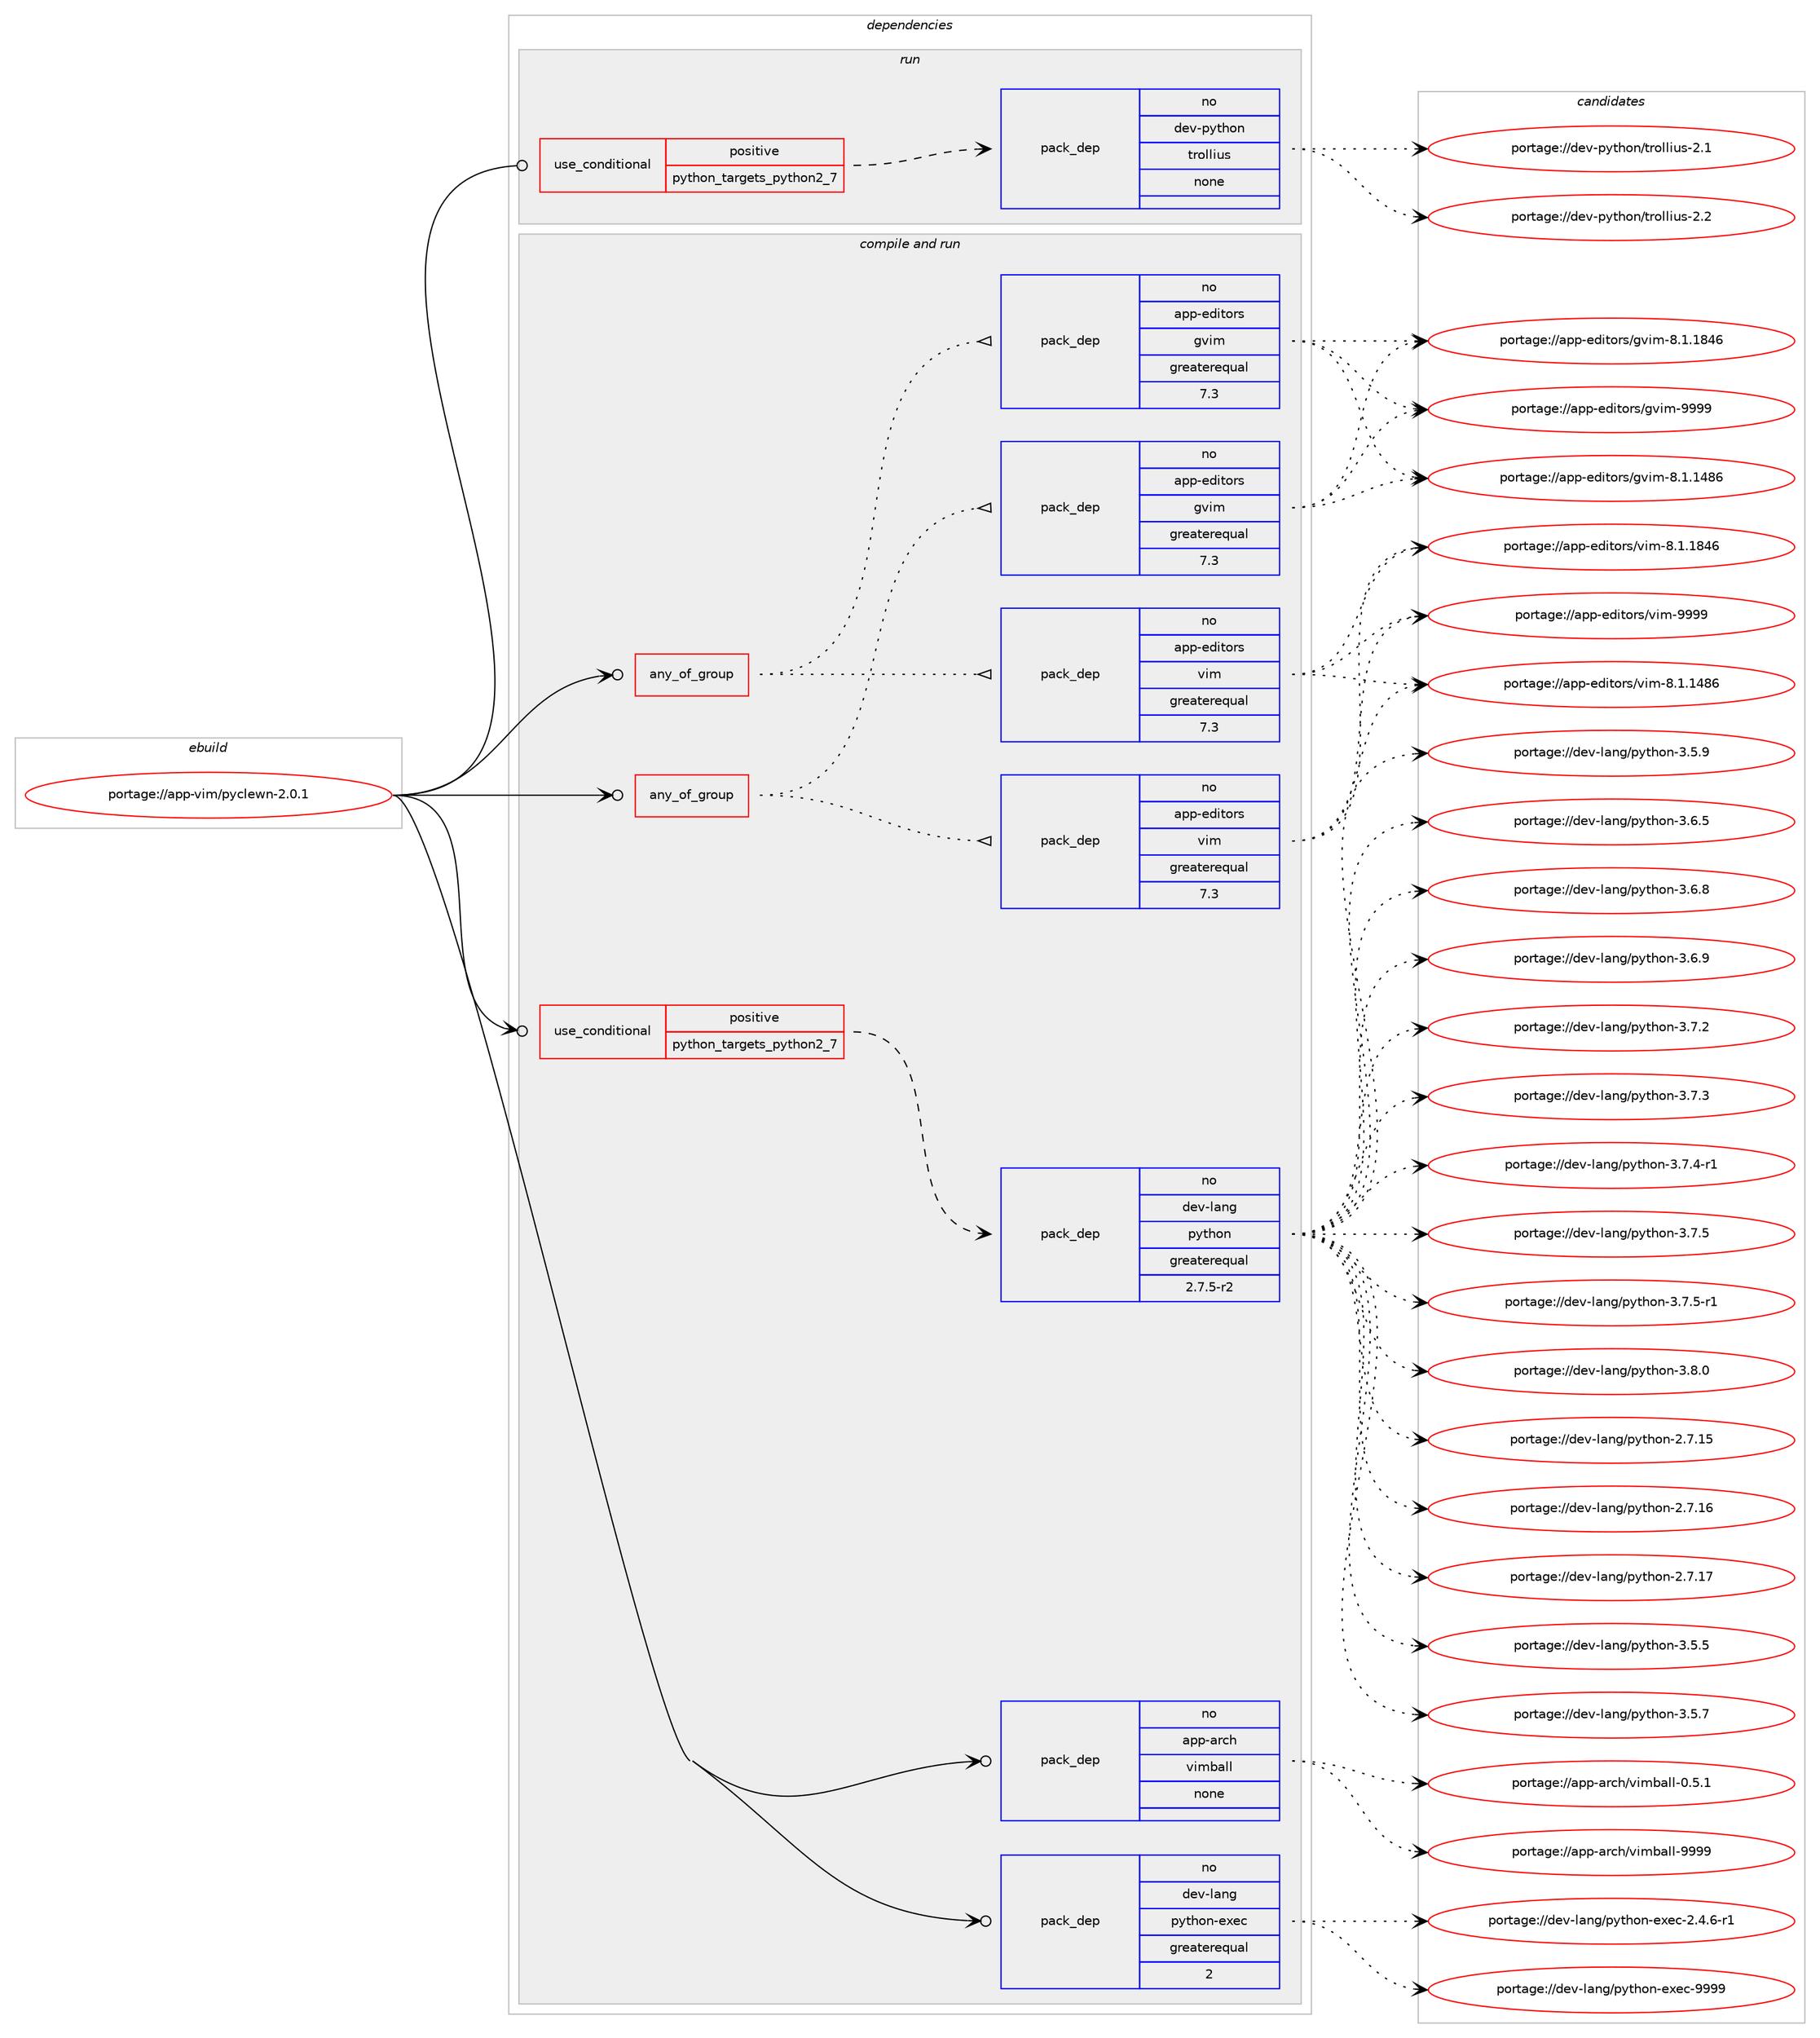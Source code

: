 digraph prolog {

# *************
# Graph options
# *************

newrank=true;
concentrate=true;
compound=true;
graph [rankdir=LR,fontname=Helvetica,fontsize=10,ranksep=1.5];#, ranksep=2.5, nodesep=0.2];
edge  [arrowhead=vee];
node  [fontname=Helvetica,fontsize=10];

# **********
# The ebuild
# **********

subgraph cluster_leftcol {
color=gray;
rank=same;
label=<<i>ebuild</i>>;
id [label="portage://app-vim/pyclewn-2.0.1", color=red, width=4, href="../app-vim/pyclewn-2.0.1.svg"];
}

# ****************
# The dependencies
# ****************

subgraph cluster_midcol {
color=gray;
label=<<i>dependencies</i>>;
subgraph cluster_compile {
fillcolor="#eeeeee";
style=filled;
label=<<i>compile</i>>;
}
subgraph cluster_compileandrun {
fillcolor="#eeeeee";
style=filled;
label=<<i>compile and run</i>>;
subgraph any969 {
dependency49665 [label=<<TABLE BORDER="0" CELLBORDER="1" CELLSPACING="0" CELLPADDING="4"><TR><TD CELLPADDING="10">any_of_group</TD></TR></TABLE>>, shape=none, color=red];subgraph pack36974 {
dependency49666 [label=<<TABLE BORDER="0" CELLBORDER="1" CELLSPACING="0" CELLPADDING="4" WIDTH="220"><TR><TD ROWSPAN="6" CELLPADDING="30">pack_dep</TD></TR><TR><TD WIDTH="110">no</TD></TR><TR><TD>app-editors</TD></TR><TR><TD>vim</TD></TR><TR><TD>greaterequal</TD></TR><TR><TD>7.3</TD></TR></TABLE>>, shape=none, color=blue];
}
dependency49665:e -> dependency49666:w [weight=20,style="dotted",arrowhead="oinv"];
subgraph pack36975 {
dependency49667 [label=<<TABLE BORDER="0" CELLBORDER="1" CELLSPACING="0" CELLPADDING="4" WIDTH="220"><TR><TD ROWSPAN="6" CELLPADDING="30">pack_dep</TD></TR><TR><TD WIDTH="110">no</TD></TR><TR><TD>app-editors</TD></TR><TR><TD>gvim</TD></TR><TR><TD>greaterequal</TD></TR><TR><TD>7.3</TD></TR></TABLE>>, shape=none, color=blue];
}
dependency49665:e -> dependency49667:w [weight=20,style="dotted",arrowhead="oinv"];
}
id:e -> dependency49665:w [weight=20,style="solid",arrowhead="odotvee"];
subgraph any970 {
dependency49668 [label=<<TABLE BORDER="0" CELLBORDER="1" CELLSPACING="0" CELLPADDING="4"><TR><TD CELLPADDING="10">any_of_group</TD></TR></TABLE>>, shape=none, color=red];subgraph pack36976 {
dependency49669 [label=<<TABLE BORDER="0" CELLBORDER="1" CELLSPACING="0" CELLPADDING="4" WIDTH="220"><TR><TD ROWSPAN="6" CELLPADDING="30">pack_dep</TD></TR><TR><TD WIDTH="110">no</TD></TR><TR><TD>app-editors</TD></TR><TR><TD>vim</TD></TR><TR><TD>greaterequal</TD></TR><TR><TD>7.3</TD></TR></TABLE>>, shape=none, color=blue];
}
dependency49668:e -> dependency49669:w [weight=20,style="dotted",arrowhead="oinv"];
subgraph pack36977 {
dependency49670 [label=<<TABLE BORDER="0" CELLBORDER="1" CELLSPACING="0" CELLPADDING="4" WIDTH="220"><TR><TD ROWSPAN="6" CELLPADDING="30">pack_dep</TD></TR><TR><TD WIDTH="110">no</TD></TR><TR><TD>app-editors</TD></TR><TR><TD>gvim</TD></TR><TR><TD>greaterequal</TD></TR><TR><TD>7.3</TD></TR></TABLE>>, shape=none, color=blue];
}
dependency49668:e -> dependency49670:w [weight=20,style="dotted",arrowhead="oinv"];
}
id:e -> dependency49668:w [weight=20,style="solid",arrowhead="odotvee"];
subgraph cond11694 {
dependency49671 [label=<<TABLE BORDER="0" CELLBORDER="1" CELLSPACING="0" CELLPADDING="4"><TR><TD ROWSPAN="3" CELLPADDING="10">use_conditional</TD></TR><TR><TD>positive</TD></TR><TR><TD>python_targets_python2_7</TD></TR></TABLE>>, shape=none, color=red];
subgraph pack36978 {
dependency49672 [label=<<TABLE BORDER="0" CELLBORDER="1" CELLSPACING="0" CELLPADDING="4" WIDTH="220"><TR><TD ROWSPAN="6" CELLPADDING="30">pack_dep</TD></TR><TR><TD WIDTH="110">no</TD></TR><TR><TD>dev-lang</TD></TR><TR><TD>python</TD></TR><TR><TD>greaterequal</TD></TR><TR><TD>2.7.5-r2</TD></TR></TABLE>>, shape=none, color=blue];
}
dependency49671:e -> dependency49672:w [weight=20,style="dashed",arrowhead="vee"];
}
id:e -> dependency49671:w [weight=20,style="solid",arrowhead="odotvee"];
subgraph pack36979 {
dependency49673 [label=<<TABLE BORDER="0" CELLBORDER="1" CELLSPACING="0" CELLPADDING="4" WIDTH="220"><TR><TD ROWSPAN="6" CELLPADDING="30">pack_dep</TD></TR><TR><TD WIDTH="110">no</TD></TR><TR><TD>app-arch</TD></TR><TR><TD>vimball</TD></TR><TR><TD>none</TD></TR><TR><TD></TD></TR></TABLE>>, shape=none, color=blue];
}
id:e -> dependency49673:w [weight=20,style="solid",arrowhead="odotvee"];
subgraph pack36980 {
dependency49674 [label=<<TABLE BORDER="0" CELLBORDER="1" CELLSPACING="0" CELLPADDING="4" WIDTH="220"><TR><TD ROWSPAN="6" CELLPADDING="30">pack_dep</TD></TR><TR><TD WIDTH="110">no</TD></TR><TR><TD>dev-lang</TD></TR><TR><TD>python-exec</TD></TR><TR><TD>greaterequal</TD></TR><TR><TD>2</TD></TR></TABLE>>, shape=none, color=blue];
}
id:e -> dependency49674:w [weight=20,style="solid",arrowhead="odotvee"];
}
subgraph cluster_run {
fillcolor="#eeeeee";
style=filled;
label=<<i>run</i>>;
subgraph cond11695 {
dependency49675 [label=<<TABLE BORDER="0" CELLBORDER="1" CELLSPACING="0" CELLPADDING="4"><TR><TD ROWSPAN="3" CELLPADDING="10">use_conditional</TD></TR><TR><TD>positive</TD></TR><TR><TD>python_targets_python2_7</TD></TR></TABLE>>, shape=none, color=red];
subgraph pack36981 {
dependency49676 [label=<<TABLE BORDER="0" CELLBORDER="1" CELLSPACING="0" CELLPADDING="4" WIDTH="220"><TR><TD ROWSPAN="6" CELLPADDING="30">pack_dep</TD></TR><TR><TD WIDTH="110">no</TD></TR><TR><TD>dev-python</TD></TR><TR><TD>trollius</TD></TR><TR><TD>none</TD></TR><TR><TD></TD></TR></TABLE>>, shape=none, color=blue];
}
dependency49675:e -> dependency49676:w [weight=20,style="dashed",arrowhead="vee"];
}
id:e -> dependency49675:w [weight=20,style="solid",arrowhead="odot"];
}
}

# **************
# The candidates
# **************

subgraph cluster_choices {
rank=same;
color=gray;
label=<<i>candidates</i>>;

subgraph choice36974 {
color=black;
nodesep=1;
choiceportage971121124510110010511611111411547118105109455646494649525654 [label="portage://app-editors/vim-8.1.1486", color=red, width=4,href="../app-editors/vim-8.1.1486.svg"];
choiceportage971121124510110010511611111411547118105109455646494649565254 [label="portage://app-editors/vim-8.1.1846", color=red, width=4,href="../app-editors/vim-8.1.1846.svg"];
choiceportage9711211245101100105116111114115471181051094557575757 [label="portage://app-editors/vim-9999", color=red, width=4,href="../app-editors/vim-9999.svg"];
dependency49666:e -> choiceportage971121124510110010511611111411547118105109455646494649525654:w [style=dotted,weight="100"];
dependency49666:e -> choiceportage971121124510110010511611111411547118105109455646494649565254:w [style=dotted,weight="100"];
dependency49666:e -> choiceportage9711211245101100105116111114115471181051094557575757:w [style=dotted,weight="100"];
}
subgraph choice36975 {
color=black;
nodesep=1;
choiceportage971121124510110010511611111411547103118105109455646494649525654 [label="portage://app-editors/gvim-8.1.1486", color=red, width=4,href="../app-editors/gvim-8.1.1486.svg"];
choiceportage971121124510110010511611111411547103118105109455646494649565254 [label="portage://app-editors/gvim-8.1.1846", color=red, width=4,href="../app-editors/gvim-8.1.1846.svg"];
choiceportage9711211245101100105116111114115471031181051094557575757 [label="portage://app-editors/gvim-9999", color=red, width=4,href="../app-editors/gvim-9999.svg"];
dependency49667:e -> choiceportage971121124510110010511611111411547103118105109455646494649525654:w [style=dotted,weight="100"];
dependency49667:e -> choiceportage971121124510110010511611111411547103118105109455646494649565254:w [style=dotted,weight="100"];
dependency49667:e -> choiceportage9711211245101100105116111114115471031181051094557575757:w [style=dotted,weight="100"];
}
subgraph choice36976 {
color=black;
nodesep=1;
choiceportage971121124510110010511611111411547118105109455646494649525654 [label="portage://app-editors/vim-8.1.1486", color=red, width=4,href="../app-editors/vim-8.1.1486.svg"];
choiceportage971121124510110010511611111411547118105109455646494649565254 [label="portage://app-editors/vim-8.1.1846", color=red, width=4,href="../app-editors/vim-8.1.1846.svg"];
choiceportage9711211245101100105116111114115471181051094557575757 [label="portage://app-editors/vim-9999", color=red, width=4,href="../app-editors/vim-9999.svg"];
dependency49669:e -> choiceportage971121124510110010511611111411547118105109455646494649525654:w [style=dotted,weight="100"];
dependency49669:e -> choiceportage971121124510110010511611111411547118105109455646494649565254:w [style=dotted,weight="100"];
dependency49669:e -> choiceportage9711211245101100105116111114115471181051094557575757:w [style=dotted,weight="100"];
}
subgraph choice36977 {
color=black;
nodesep=1;
choiceportage971121124510110010511611111411547103118105109455646494649525654 [label="portage://app-editors/gvim-8.1.1486", color=red, width=4,href="../app-editors/gvim-8.1.1486.svg"];
choiceportage971121124510110010511611111411547103118105109455646494649565254 [label="portage://app-editors/gvim-8.1.1846", color=red, width=4,href="../app-editors/gvim-8.1.1846.svg"];
choiceportage9711211245101100105116111114115471031181051094557575757 [label="portage://app-editors/gvim-9999", color=red, width=4,href="../app-editors/gvim-9999.svg"];
dependency49670:e -> choiceportage971121124510110010511611111411547103118105109455646494649525654:w [style=dotted,weight="100"];
dependency49670:e -> choiceportage971121124510110010511611111411547103118105109455646494649565254:w [style=dotted,weight="100"];
dependency49670:e -> choiceportage9711211245101100105116111114115471031181051094557575757:w [style=dotted,weight="100"];
}
subgraph choice36978 {
color=black;
nodesep=1;
choiceportage10010111845108971101034711212111610411111045504655464953 [label="portage://dev-lang/python-2.7.15", color=red, width=4,href="../dev-lang/python-2.7.15.svg"];
choiceportage10010111845108971101034711212111610411111045504655464954 [label="portage://dev-lang/python-2.7.16", color=red, width=4,href="../dev-lang/python-2.7.16.svg"];
choiceportage10010111845108971101034711212111610411111045504655464955 [label="portage://dev-lang/python-2.7.17", color=red, width=4,href="../dev-lang/python-2.7.17.svg"];
choiceportage100101118451089711010347112121116104111110455146534653 [label="portage://dev-lang/python-3.5.5", color=red, width=4,href="../dev-lang/python-3.5.5.svg"];
choiceportage100101118451089711010347112121116104111110455146534655 [label="portage://dev-lang/python-3.5.7", color=red, width=4,href="../dev-lang/python-3.5.7.svg"];
choiceportage100101118451089711010347112121116104111110455146534657 [label="portage://dev-lang/python-3.5.9", color=red, width=4,href="../dev-lang/python-3.5.9.svg"];
choiceportage100101118451089711010347112121116104111110455146544653 [label="portage://dev-lang/python-3.6.5", color=red, width=4,href="../dev-lang/python-3.6.5.svg"];
choiceportage100101118451089711010347112121116104111110455146544656 [label="portage://dev-lang/python-3.6.8", color=red, width=4,href="../dev-lang/python-3.6.8.svg"];
choiceportage100101118451089711010347112121116104111110455146544657 [label="portage://dev-lang/python-3.6.9", color=red, width=4,href="../dev-lang/python-3.6.9.svg"];
choiceportage100101118451089711010347112121116104111110455146554650 [label="portage://dev-lang/python-3.7.2", color=red, width=4,href="../dev-lang/python-3.7.2.svg"];
choiceportage100101118451089711010347112121116104111110455146554651 [label="portage://dev-lang/python-3.7.3", color=red, width=4,href="../dev-lang/python-3.7.3.svg"];
choiceportage1001011184510897110103471121211161041111104551465546524511449 [label="portage://dev-lang/python-3.7.4-r1", color=red, width=4,href="../dev-lang/python-3.7.4-r1.svg"];
choiceportage100101118451089711010347112121116104111110455146554653 [label="portage://dev-lang/python-3.7.5", color=red, width=4,href="../dev-lang/python-3.7.5.svg"];
choiceportage1001011184510897110103471121211161041111104551465546534511449 [label="portage://dev-lang/python-3.7.5-r1", color=red, width=4,href="../dev-lang/python-3.7.5-r1.svg"];
choiceportage100101118451089711010347112121116104111110455146564648 [label="portage://dev-lang/python-3.8.0", color=red, width=4,href="../dev-lang/python-3.8.0.svg"];
dependency49672:e -> choiceportage10010111845108971101034711212111610411111045504655464953:w [style=dotted,weight="100"];
dependency49672:e -> choiceportage10010111845108971101034711212111610411111045504655464954:w [style=dotted,weight="100"];
dependency49672:e -> choiceportage10010111845108971101034711212111610411111045504655464955:w [style=dotted,weight="100"];
dependency49672:e -> choiceportage100101118451089711010347112121116104111110455146534653:w [style=dotted,weight="100"];
dependency49672:e -> choiceportage100101118451089711010347112121116104111110455146534655:w [style=dotted,weight="100"];
dependency49672:e -> choiceportage100101118451089711010347112121116104111110455146534657:w [style=dotted,weight="100"];
dependency49672:e -> choiceportage100101118451089711010347112121116104111110455146544653:w [style=dotted,weight="100"];
dependency49672:e -> choiceportage100101118451089711010347112121116104111110455146544656:w [style=dotted,weight="100"];
dependency49672:e -> choiceportage100101118451089711010347112121116104111110455146544657:w [style=dotted,weight="100"];
dependency49672:e -> choiceportage100101118451089711010347112121116104111110455146554650:w [style=dotted,weight="100"];
dependency49672:e -> choiceportage100101118451089711010347112121116104111110455146554651:w [style=dotted,weight="100"];
dependency49672:e -> choiceportage1001011184510897110103471121211161041111104551465546524511449:w [style=dotted,weight="100"];
dependency49672:e -> choiceportage100101118451089711010347112121116104111110455146554653:w [style=dotted,weight="100"];
dependency49672:e -> choiceportage1001011184510897110103471121211161041111104551465546534511449:w [style=dotted,weight="100"];
dependency49672:e -> choiceportage100101118451089711010347112121116104111110455146564648:w [style=dotted,weight="100"];
}
subgraph choice36979 {
color=black;
nodesep=1;
choiceportage97112112459711499104471181051099897108108454846534649 [label="portage://app-arch/vimball-0.5.1", color=red, width=4,href="../app-arch/vimball-0.5.1.svg"];
choiceportage971121124597114991044711810510998971081084557575757 [label="portage://app-arch/vimball-9999", color=red, width=4,href="../app-arch/vimball-9999.svg"];
dependency49673:e -> choiceportage97112112459711499104471181051099897108108454846534649:w [style=dotted,weight="100"];
dependency49673:e -> choiceportage971121124597114991044711810510998971081084557575757:w [style=dotted,weight="100"];
}
subgraph choice36980 {
color=black;
nodesep=1;
choiceportage10010111845108971101034711212111610411111045101120101994550465246544511449 [label="portage://dev-lang/python-exec-2.4.6-r1", color=red, width=4,href="../dev-lang/python-exec-2.4.6-r1.svg"];
choiceportage10010111845108971101034711212111610411111045101120101994557575757 [label="portage://dev-lang/python-exec-9999", color=red, width=4,href="../dev-lang/python-exec-9999.svg"];
dependency49674:e -> choiceportage10010111845108971101034711212111610411111045101120101994550465246544511449:w [style=dotted,weight="100"];
dependency49674:e -> choiceportage10010111845108971101034711212111610411111045101120101994557575757:w [style=dotted,weight="100"];
}
subgraph choice36981 {
color=black;
nodesep=1;
choiceportage100101118451121211161041111104711611411110810810511711545504649 [label="portage://dev-python/trollius-2.1", color=red, width=4,href="../dev-python/trollius-2.1.svg"];
choiceportage100101118451121211161041111104711611411110810810511711545504650 [label="portage://dev-python/trollius-2.2", color=red, width=4,href="../dev-python/trollius-2.2.svg"];
dependency49676:e -> choiceportage100101118451121211161041111104711611411110810810511711545504649:w [style=dotted,weight="100"];
dependency49676:e -> choiceportage100101118451121211161041111104711611411110810810511711545504650:w [style=dotted,weight="100"];
}
}

}
